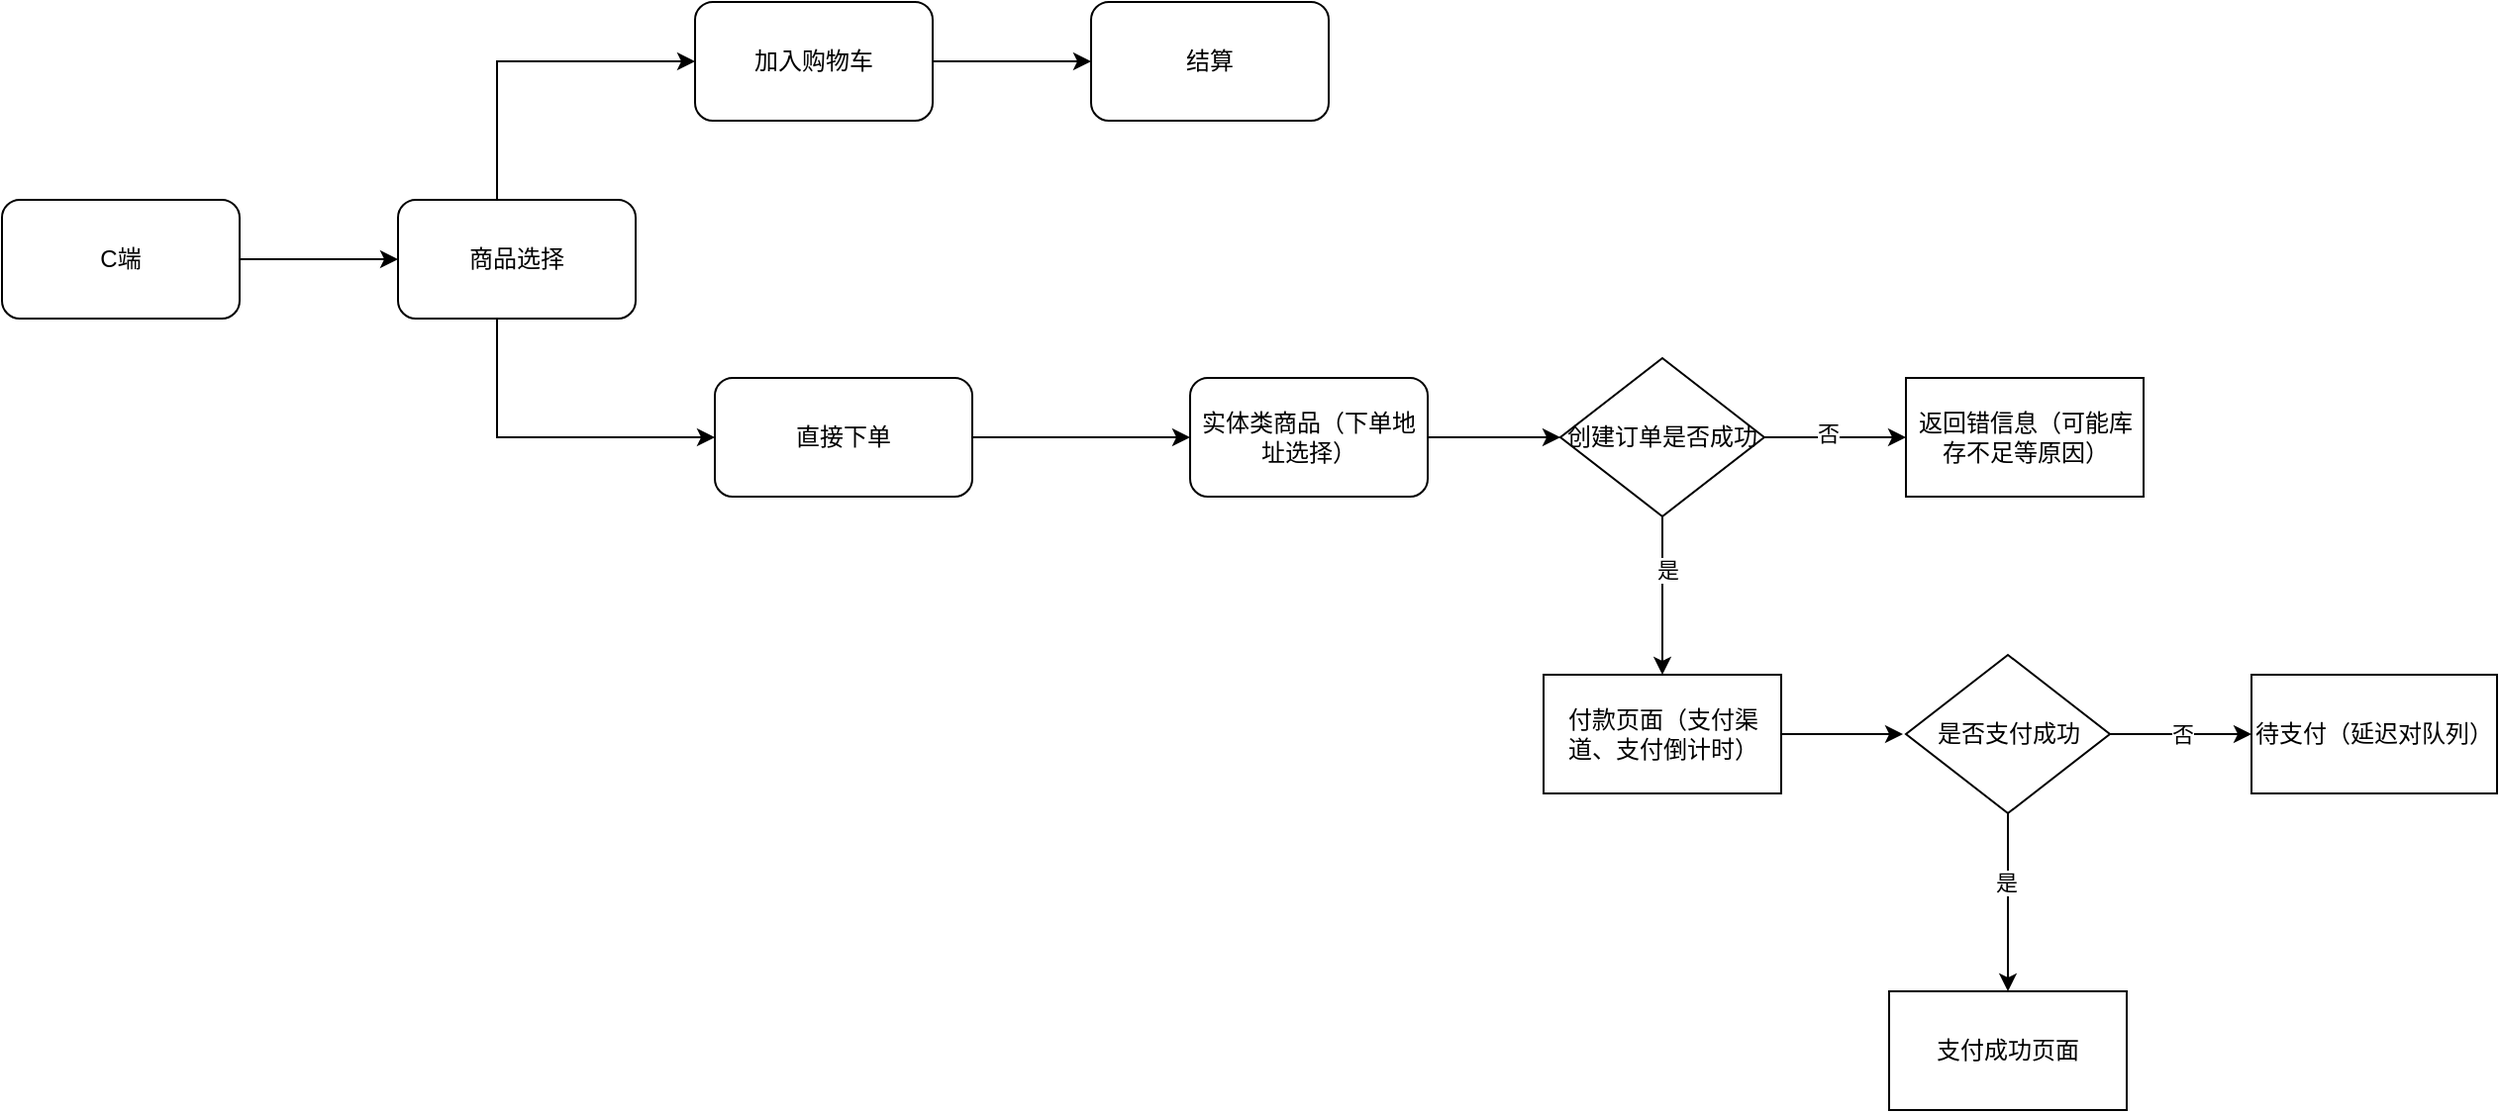 <mxfile version="20.8.1" type="github">
  <diagram id="UnLvdqP_MzovWsX-BJ6_" name="第 1 页">
    <mxGraphModel dx="2009" dy="960" grid="1" gridSize="10" guides="1" tooltips="1" connect="1" arrows="1" fold="1" page="1" pageScale="1" pageWidth="827" pageHeight="1169" math="0" shadow="0">
      <root>
        <mxCell id="0" />
        <mxCell id="1" parent="0" />
        <mxCell id="A1_KAzMcSSircRwKWK7I-2" value="" style="edgeStyle=orthogonalEdgeStyle;rounded=0;orthogonalLoop=1;jettySize=auto;html=1;" edge="1" parent="1" source="A1_KAzMcSSircRwKWK7I-3" target="A1_KAzMcSSircRwKWK7I-6">
          <mxGeometry relative="1" as="geometry" />
        </mxCell>
        <mxCell id="A1_KAzMcSSircRwKWK7I-3" value="C端" style="rounded=1;whiteSpace=wrap;html=1;" vertex="1" parent="1">
          <mxGeometry y="340" width="120" height="60" as="geometry" />
        </mxCell>
        <mxCell id="A1_KAzMcSSircRwKWK7I-4" style="edgeStyle=orthogonalEdgeStyle;rounded=0;orthogonalLoop=1;jettySize=auto;html=1;entryX=0;entryY=0.5;entryDx=0;entryDy=0;" edge="1" parent="1" source="A1_KAzMcSSircRwKWK7I-6" target="A1_KAzMcSSircRwKWK7I-10">
          <mxGeometry relative="1" as="geometry">
            <mxPoint x="260" y="270" as="targetPoint" />
            <Array as="points">
              <mxPoint x="250" y="270" />
            </Array>
          </mxGeometry>
        </mxCell>
        <mxCell id="A1_KAzMcSSircRwKWK7I-5" style="edgeStyle=orthogonalEdgeStyle;rounded=0;orthogonalLoop=1;jettySize=auto;html=1;entryX=0;entryY=0.5;entryDx=0;entryDy=0;" edge="1" parent="1" source="A1_KAzMcSSircRwKWK7I-6" target="A1_KAzMcSSircRwKWK7I-8">
          <mxGeometry relative="1" as="geometry">
            <Array as="points">
              <mxPoint x="250" y="460" />
            </Array>
          </mxGeometry>
        </mxCell>
        <mxCell id="A1_KAzMcSSircRwKWK7I-6" value="商品选择" style="whiteSpace=wrap;html=1;rounded=1;" vertex="1" parent="1">
          <mxGeometry x="200" y="340" width="120" height="60" as="geometry" />
        </mxCell>
        <mxCell id="A1_KAzMcSSircRwKWK7I-7" style="edgeStyle=orthogonalEdgeStyle;rounded=0;orthogonalLoop=1;jettySize=auto;html=1;entryX=0;entryY=0.5;entryDx=0;entryDy=0;" edge="1" parent="1" source="A1_KAzMcSSircRwKWK7I-8" target="A1_KAzMcSSircRwKWK7I-12">
          <mxGeometry relative="1" as="geometry" />
        </mxCell>
        <mxCell id="A1_KAzMcSSircRwKWK7I-8" value="直接下单" style="whiteSpace=wrap;html=1;rounded=1;" vertex="1" parent="1">
          <mxGeometry x="360" y="430" width="130" height="60" as="geometry" />
        </mxCell>
        <mxCell id="A1_KAzMcSSircRwKWK7I-9" value="" style="edgeStyle=orthogonalEdgeStyle;rounded=0;orthogonalLoop=1;jettySize=auto;html=1;" edge="1" parent="1" source="A1_KAzMcSSircRwKWK7I-10" target="A1_KAzMcSSircRwKWK7I-27">
          <mxGeometry relative="1" as="geometry" />
        </mxCell>
        <mxCell id="A1_KAzMcSSircRwKWK7I-10" value="加入购物车" style="rounded=1;whiteSpace=wrap;html=1;" vertex="1" parent="1">
          <mxGeometry x="350" y="240" width="120" height="60" as="geometry" />
        </mxCell>
        <mxCell id="A1_KAzMcSSircRwKWK7I-11" style="edgeStyle=orthogonalEdgeStyle;rounded=0;orthogonalLoop=1;jettySize=auto;html=1;entryX=0;entryY=0.5;entryDx=0;entryDy=0;" edge="1" parent="1" source="A1_KAzMcSSircRwKWK7I-12" target="A1_KAzMcSSircRwKWK7I-17">
          <mxGeometry relative="1" as="geometry" />
        </mxCell>
        <mxCell id="A1_KAzMcSSircRwKWK7I-12" value="实体类商品（下单地址选择）" style="rounded=1;whiteSpace=wrap;html=1;" vertex="1" parent="1">
          <mxGeometry x="600" y="430" width="120" height="60" as="geometry" />
        </mxCell>
        <mxCell id="A1_KAzMcSSircRwKWK7I-13" value="" style="edgeStyle=orthogonalEdgeStyle;rounded=0;orthogonalLoop=1;jettySize=auto;html=1;" edge="1" parent="1" source="A1_KAzMcSSircRwKWK7I-17" target="A1_KAzMcSSircRwKWK7I-18">
          <mxGeometry relative="1" as="geometry" />
        </mxCell>
        <mxCell id="A1_KAzMcSSircRwKWK7I-14" value="否" style="edgeLabel;html=1;align=center;verticalAlign=middle;resizable=0;points=[];" vertex="1" connectable="0" parent="A1_KAzMcSSircRwKWK7I-13">
          <mxGeometry x="-0.105" y="3" relative="1" as="geometry">
            <mxPoint y="1" as="offset" />
          </mxGeometry>
        </mxCell>
        <mxCell id="A1_KAzMcSSircRwKWK7I-15" value="" style="edgeStyle=orthogonalEdgeStyle;rounded=0;orthogonalLoop=1;jettySize=auto;html=1;" edge="1" parent="1" source="A1_KAzMcSSircRwKWK7I-17" target="A1_KAzMcSSircRwKWK7I-20">
          <mxGeometry relative="1" as="geometry" />
        </mxCell>
        <mxCell id="A1_KAzMcSSircRwKWK7I-16" value="是" style="edgeLabel;html=1;align=center;verticalAlign=middle;resizable=0;points=[];" vertex="1" connectable="0" parent="A1_KAzMcSSircRwKWK7I-15">
          <mxGeometry x="-0.333" y="2" relative="1" as="geometry">
            <mxPoint as="offset" />
          </mxGeometry>
        </mxCell>
        <mxCell id="A1_KAzMcSSircRwKWK7I-17" value="创建订单是否成功" style="rhombus;whiteSpace=wrap;html=1;" vertex="1" parent="1">
          <mxGeometry x="787" y="420" width="103" height="80" as="geometry" />
        </mxCell>
        <mxCell id="A1_KAzMcSSircRwKWK7I-18" value="返回错信息（可能库存不足等原因）" style="whiteSpace=wrap;html=1;" vertex="1" parent="1">
          <mxGeometry x="961.5" y="430" width="120" height="60" as="geometry" />
        </mxCell>
        <mxCell id="A1_KAzMcSSircRwKWK7I-19" style="edgeStyle=orthogonalEdgeStyle;rounded=0;orthogonalLoop=1;jettySize=auto;html=1;" edge="1" parent="1" source="A1_KAzMcSSircRwKWK7I-20">
          <mxGeometry relative="1" as="geometry">
            <mxPoint x="960.0" y="610.0" as="targetPoint" />
          </mxGeometry>
        </mxCell>
        <mxCell id="A1_KAzMcSSircRwKWK7I-20" value="付款页面（支付渠道、支付倒计时）" style="whiteSpace=wrap;html=1;" vertex="1" parent="1">
          <mxGeometry x="778.5" y="580" width="120" height="60" as="geometry" />
        </mxCell>
        <mxCell id="A1_KAzMcSSircRwKWK7I-21" value="否" style="edgeStyle=orthogonalEdgeStyle;rounded=0;orthogonalLoop=1;jettySize=auto;html=1;" edge="1" parent="1" source="A1_KAzMcSSircRwKWK7I-24" target="A1_KAzMcSSircRwKWK7I-25">
          <mxGeometry relative="1" as="geometry" />
        </mxCell>
        <mxCell id="A1_KAzMcSSircRwKWK7I-22" value="" style="edgeStyle=orthogonalEdgeStyle;rounded=0;orthogonalLoop=1;jettySize=auto;html=1;" edge="1" parent="1" source="A1_KAzMcSSircRwKWK7I-24" target="A1_KAzMcSSircRwKWK7I-26">
          <mxGeometry relative="1" as="geometry" />
        </mxCell>
        <mxCell id="A1_KAzMcSSircRwKWK7I-23" value="是" style="edgeLabel;html=1;align=center;verticalAlign=middle;resizable=0;points=[];" vertex="1" connectable="0" parent="A1_KAzMcSSircRwKWK7I-22">
          <mxGeometry x="-0.222" y="-1" relative="1" as="geometry">
            <mxPoint as="offset" />
          </mxGeometry>
        </mxCell>
        <mxCell id="A1_KAzMcSSircRwKWK7I-24" value="是否支付成功" style="rhombus;whiteSpace=wrap;html=1;" vertex="1" parent="1">
          <mxGeometry x="961.5" y="570" width="103" height="80" as="geometry" />
        </mxCell>
        <mxCell id="A1_KAzMcSSircRwKWK7I-25" value="待支付（延迟对队列）" style="whiteSpace=wrap;html=1;" vertex="1" parent="1">
          <mxGeometry x="1136" y="580" width="124" height="60" as="geometry" />
        </mxCell>
        <mxCell id="A1_KAzMcSSircRwKWK7I-26" value="支付成功页面" style="whiteSpace=wrap;html=1;" vertex="1" parent="1">
          <mxGeometry x="953" y="740" width="120" height="60" as="geometry" />
        </mxCell>
        <mxCell id="A1_KAzMcSSircRwKWK7I-27" value="结算" style="whiteSpace=wrap;html=1;rounded=1;" vertex="1" parent="1">
          <mxGeometry x="550" y="240" width="120" height="60" as="geometry" />
        </mxCell>
      </root>
    </mxGraphModel>
  </diagram>
</mxfile>
